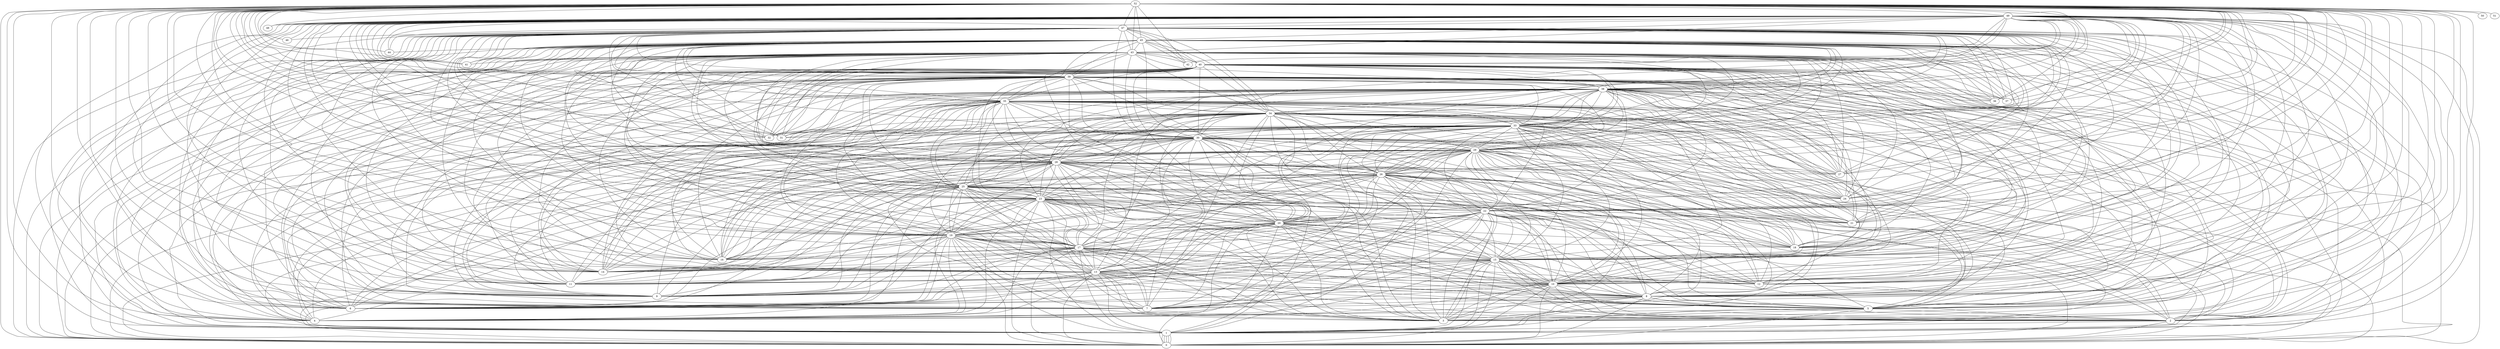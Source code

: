 graph G {
0;
1;
2;
3;
4;
5;
6;
7;
8;
9;
10;
11;
12;
13;
14;
15;
16;
17;
18;
19;
20;
21;
22;
23;
24;
25;
26;
27;
28;
29;
30;
31;
32;
33;
34;
35;
36;
37;
38;
39;
40;
41;
42;
43;
44;
45;
46;
47;
48;
49;
50;
51;
52;
52--0 ;
52--1 ;
52--2 ;
52--3 ;
52--4 ;
52--5 ;
52--6 ;
52--7 ;
52--8 ;
52--9 ;
52--10 ;
52--11 ;
52--12 ;
52--13 ;
52--14 ;
52--15 ;
52--16 ;
52--17 ;
52--18 ;
52--19 ;
52--20 ;
52--21 ;
52--22 ;
52--23 ;
52--24 ;
52--25 ;
52--26 ;
52--27 ;
52--28 ;
52--29 ;
52--30 ;
52--31 ;
52--32 ;
52--33 ;
52--34 ;
52--35 ;
52--36 ;
52--37 ;
52--38 ;
52--39 ;
52--40 ;
52--41 ;
52--42 ;
52--43 ;
52--44 ;
52--45 ;
52--46 ;
52--47 ;
52--48 ;
52--49 ;
52--50 ;
52--51 ;
49--0 ;
49--1 ;
49--2 ;
49--3 ;
49--4 ;
49--5 ;
49--6 ;
49--7 ;
49--8 ;
49--9 ;
49--10 ;
49--11 ;
49--12 ;
49--13 ;
49--14 ;
49--15 ;
49--16 ;
49--17 ;
49--18 ;
49--19 ;
49--20 ;
49--21 ;
49--22 ;
49--23 ;
49--24 ;
49--25 ;
49--26 ;
49--27 ;
49--28 ;
49--29 ;
49--30 ;
49--31 ;
49--32 ;
49--33 ;
49--34 ;
49--35 ;
49--36 ;
49--37 ;
49--38 ;
49--39 ;
49--40 ;
49--41 ;
49--42 ;
49--43 ;
49--44 ;
49--45 ;
49--46 ;
49--47 ;
49--48 ;
47--0 ;
47--1 ;
47--2 ;
47--3 ;
47--4 ;
47--5 ;
47--6 ;
47--7 ;
47--8 ;
47--9 ;
47--10 ;
47--11 ;
47--12 ;
47--13 ;
47--14 ;
47--15 ;
47--16 ;
47--17 ;
47--18 ;
47--19 ;
47--20 ;
47--21 ;
47--22 ;
47--23 ;
47--24 ;
47--25 ;
47--26 ;
47--27 ;
47--28 ;
47--29 ;
47--30 ;
47--31 ;
47--32 ;
47--33 ;
47--34 ;
47--35 ;
47--36 ;
47--37 ;
47--38 ;
47--39 ;
47--40 ;
47--41 ;
47--42 ;
47--43 ;
47--44 ;
47--45 ;
47--46 ;
45--0 ;
45--1 ;
45--2 ;
45--3 ;
45--4 ;
45--5 ;
45--6 ;
45--7 ;
45--8 ;
45--9 ;
45--10 ;
45--11 ;
45--12 ;
45--13 ;
45--14 ;
45--15 ;
45--16 ;
45--17 ;
45--18 ;
45--19 ;
45--20 ;
45--21 ;
45--22 ;
45--23 ;
45--24 ;
45--25 ;
45--26 ;
45--27 ;
45--28 ;
45--29 ;
45--30 ;
45--31 ;
45--32 ;
45--33 ;
45--34 ;
45--35 ;
45--36 ;
45--37 ;
45--38 ;
45--39 ;
45--40 ;
45--41 ;
45--42 ;
45--43 ;
45--44 ;
43--0 ;
43--1 ;
43--2 ;
43--3 ;
43--4 ;
43--5 ;
43--6 ;
43--7 ;
43--8 ;
43--9 ;
43--10 ;
43--11 ;
43--12 ;
43--13 ;
43--14 ;
43--15 ;
43--16 ;
43--17 ;
43--18 ;
43--19 ;
43--20 ;
43--21 ;
43--22 ;
43--23 ;
43--24 ;
43--25 ;
43--26 ;
43--27 ;
43--28 ;
43--29 ;
43--30 ;
43--31 ;
43--32 ;
43--33 ;
43--34 ;
43--35 ;
43--36 ;
43--37 ;
43--38 ;
43--39 ;
43--40 ;
43--41 ;
43--42 ;
40--0 ;
40--1 ;
40--2 ;
40--3 ;
40--4 ;
40--5 ;
40--6 ;
40--7 ;
40--8 ;
40--9 ;
40--10 ;
40--11 ;
40--12 ;
40--13 ;
40--14 ;
40--15 ;
40--16 ;
40--17 ;
40--18 ;
40--19 ;
40--20 ;
40--21 ;
40--22 ;
40--23 ;
40--24 ;
40--25 ;
40--26 ;
40--27 ;
40--28 ;
40--29 ;
40--30 ;
40--31 ;
40--32 ;
40--33 ;
40--34 ;
40--35 ;
40--36 ;
40--37 ;
40--38 ;
40--39 ;
39--0 ;
39--1 ;
39--2 ;
39--3 ;
39--4 ;
39--5 ;
39--6 ;
39--7 ;
39--8 ;
39--9 ;
39--10 ;
39--11 ;
39--12 ;
39--13 ;
39--14 ;
39--15 ;
39--16 ;
39--17 ;
39--18 ;
39--19 ;
39--20 ;
39--21 ;
39--22 ;
39--23 ;
39--24 ;
39--25 ;
39--26 ;
39--27 ;
39--28 ;
39--29 ;
39--30 ;
39--31 ;
39--32 ;
39--33 ;
39--34 ;
39--35 ;
39--36 ;
39--37 ;
39--38 ;
38--0 ;
38--1 ;
38--2 ;
38--3 ;
38--4 ;
38--5 ;
38--6 ;
38--7 ;
38--8 ;
38--9 ;
38--10 ;
38--11 ;
38--12 ;
38--13 ;
38--14 ;
38--15 ;
38--16 ;
38--17 ;
38--18 ;
38--19 ;
38--20 ;
38--21 ;
38--22 ;
38--23 ;
38--24 ;
38--25 ;
38--26 ;
38--27 ;
38--28 ;
38--29 ;
38--30 ;
38--31 ;
38--32 ;
38--33 ;
38--34 ;
38--35 ;
38--36 ;
38--37 ;
35--0 ;
35--1 ;
35--2 ;
35--3 ;
35--4 ;
35--5 ;
35--6 ;
35--7 ;
35--8 ;
35--9 ;
35--10 ;
35--11 ;
35--12 ;
35--13 ;
35--14 ;
35--15 ;
35--16 ;
35--17 ;
35--18 ;
35--19 ;
35--20 ;
35--21 ;
35--22 ;
35--23 ;
35--24 ;
35--25 ;
35--26 ;
35--27 ;
35--28 ;
35--29 ;
35--30 ;
35--31 ;
35--32 ;
35--33 ;
35--34 ;
34--0 ;
34--1 ;
34--2 ;
34--3 ;
34--4 ;
34--5 ;
34--6 ;
34--7 ;
34--8 ;
34--9 ;
34--10 ;
34--11 ;
34--12 ;
34--13 ;
34--14 ;
34--15 ;
34--16 ;
34--17 ;
34--18 ;
34--19 ;
34--20 ;
34--21 ;
34--22 ;
34--23 ;
34--24 ;
34--25 ;
34--26 ;
34--27 ;
34--28 ;
34--29 ;
34--30 ;
34--31 ;
34--32 ;
34--33 ;
33--0 ;
33--1 ;
33--2 ;
33--3 ;
33--4 ;
33--5 ;
33--6 ;
33--7 ;
33--8 ;
33--9 ;
33--10 ;
33--11 ;
33--12 ;
33--13 ;
33--14 ;
33--15 ;
33--16 ;
33--17 ;
33--18 ;
33--19 ;
33--20 ;
33--21 ;
33--22 ;
33--23 ;
33--24 ;
33--25 ;
33--26 ;
33--27 ;
33--28 ;
33--29 ;
33--30 ;
33--31 ;
33--32 ;
30--0 ;
30--1 ;
30--2 ;
30--3 ;
30--4 ;
30--5 ;
30--6 ;
30--7 ;
30--8 ;
30--9 ;
30--10 ;
30--11 ;
30--12 ;
30--13 ;
30--14 ;
30--15 ;
30--16 ;
30--17 ;
30--18 ;
30--19 ;
30--20 ;
30--21 ;
30--22 ;
30--23 ;
30--24 ;
30--25 ;
30--26 ;
30--27 ;
30--28 ;
30--29 ;
29--0 ;
29--1 ;
29--2 ;
29--3 ;
29--4 ;
29--5 ;
29--6 ;
29--7 ;
29--8 ;
29--9 ;
29--10 ;
29--11 ;
29--12 ;
29--13 ;
29--14 ;
29--15 ;
29--16 ;
29--17 ;
29--18 ;
29--19 ;
29--20 ;
29--21 ;
29--22 ;
29--23 ;
29--24 ;
29--25 ;
29--26 ;
29--27 ;
29--28 ;
28--0 ;
28--1 ;
28--2 ;
28--3 ;
28--4 ;
28--5 ;
28--6 ;
28--7 ;
28--8 ;
28--9 ;
28--10 ;
28--11 ;
28--12 ;
28--13 ;
28--14 ;
28--15 ;
28--16 ;
28--17 ;
28--18 ;
28--19 ;
28--20 ;
28--21 ;
28--22 ;
28--23 ;
28--24 ;
28--25 ;
28--26 ;
28--27 ;
26--0 ;
26--1 ;
26--2 ;
26--3 ;
26--4 ;
26--5 ;
26--6 ;
26--7 ;
26--8 ;
26--9 ;
26--10 ;
26--11 ;
26--12 ;
26--13 ;
26--14 ;
26--15 ;
26--16 ;
26--17 ;
26--18 ;
26--19 ;
26--20 ;
26--21 ;
26--22 ;
26--23 ;
26--24 ;
26--25 ;
25--0 ;
25--1 ;
25--2 ;
25--3 ;
25--4 ;
25--5 ;
25--6 ;
25--7 ;
25--8 ;
25--9 ;
25--10 ;
25--11 ;
25--12 ;
25--13 ;
25--14 ;
25--15 ;
25--16 ;
25--17 ;
25--18 ;
25--19 ;
25--20 ;
25--21 ;
25--22 ;
25--23 ;
25--24 ;
23--0 ;
23--1 ;
23--2 ;
23--3 ;
23--4 ;
23--5 ;
23--6 ;
23--7 ;
23--8 ;
23--9 ;
23--10 ;
23--11 ;
23--12 ;
23--13 ;
23--14 ;
23--15 ;
23--16 ;
23--17 ;
23--18 ;
23--19 ;
23--20 ;
23--21 ;
23--22 ;
22--0 ;
22--1 ;
22--2 ;
22--3 ;
22--4 ;
22--5 ;
22--6 ;
22--7 ;
22--8 ;
22--9 ;
22--10 ;
22--11 ;
22--12 ;
22--13 ;
22--14 ;
22--15 ;
22--16 ;
22--17 ;
22--18 ;
22--19 ;
22--20 ;
22--21 ;
20--0 ;
20--1 ;
20--2 ;
20--3 ;
20--4 ;
20--5 ;
20--6 ;
20--7 ;
20--8 ;
20--9 ;
20--10 ;
20--11 ;
20--12 ;
20--13 ;
20--14 ;
20--15 ;
20--16 ;
20--17 ;
20--18 ;
20--19 ;
19--0 ;
19--1 ;
19--2 ;
19--3 ;
19--4 ;
19--5 ;
19--6 ;
19--7 ;
19--8 ;
19--9 ;
19--10 ;
19--11 ;
19--12 ;
19--13 ;
19--14 ;
19--15 ;
19--16 ;
19--17 ;
19--18 ;
17--0 ;
17--1 ;
17--2 ;
17--3 ;
17--4 ;
17--5 ;
17--6 ;
17--7 ;
17--8 ;
17--9 ;
17--10 ;
17--11 ;
17--12 ;
17--13 ;
17--14 ;
17--15 ;
17--16 ;
15--0 ;
15--1 ;
15--2 ;
15--3 ;
15--4 ;
15--5 ;
15--6 ;
15--7 ;
15--8 ;
15--9 ;
15--10 ;
15--11 ;
15--12 ;
15--13 ;
15--14 ;
13--0 ;
13--1 ;
13--2 ;
13--3 ;
13--4 ;
13--5 ;
13--6 ;
13--7 ;
13--8 ;
13--9 ;
13--10 ;
13--11 ;
13--12 ;
10--0 ;
10--1 ;
10--2 ;
10--3 ;
10--4 ;
10--5 ;
10--6 ;
10--7 ;
10--8 ;
10--9 ;
8--0 ;
8--1 ;
8--2 ;
8--3 ;
8--4 ;
8--5 ;
8--6 ;
8--7 ;
5--0 ;
5--1 ;
5--2 ;
5--3 ;
5--4 ;
2--0 ;
2--1 ;
1--0 ;
1--0 ;
1--0 ;
1--0 ;
1--0 ;
}
